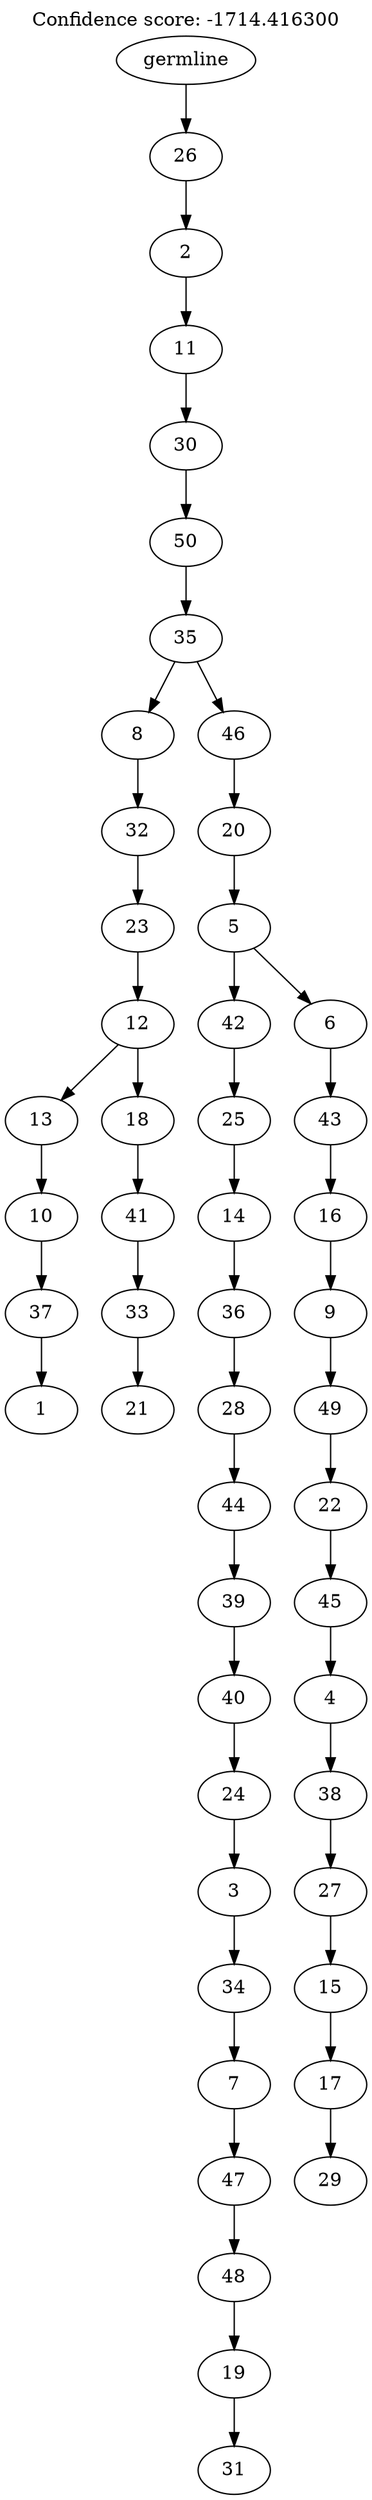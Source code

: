 digraph g {
	"49" -> "50";
	"50" [label="1"];
	"48" -> "49";
	"49" [label="37"];
	"47" -> "48";
	"48" [label="10"];
	"45" -> "46";
	"46" [label="21"];
	"44" -> "45";
	"45" [label="33"];
	"43" -> "44";
	"44" [label="41"];
	"42" -> "43";
	"43" [label="18"];
	"42" -> "47";
	"47" [label="13"];
	"41" -> "42";
	"42" [label="12"];
	"40" -> "41";
	"41" [label="23"];
	"39" -> "40";
	"40" [label="32"];
	"37" -> "38";
	"38" [label="31"];
	"36" -> "37";
	"37" [label="19"];
	"35" -> "36";
	"36" [label="48"];
	"34" -> "35";
	"35" [label="47"];
	"33" -> "34";
	"34" [label="7"];
	"32" -> "33";
	"33" [label="34"];
	"31" -> "32";
	"32" [label="3"];
	"30" -> "31";
	"31" [label="24"];
	"29" -> "30";
	"30" [label="40"];
	"28" -> "29";
	"29" [label="39"];
	"27" -> "28";
	"28" [label="44"];
	"26" -> "27";
	"27" [label="28"];
	"25" -> "26";
	"26" [label="36"];
	"24" -> "25";
	"25" [label="14"];
	"23" -> "24";
	"24" [label="25"];
	"21" -> "22";
	"22" [label="29"];
	"20" -> "21";
	"21" [label="17"];
	"19" -> "20";
	"20" [label="15"];
	"18" -> "19";
	"19" [label="27"];
	"17" -> "18";
	"18" [label="38"];
	"16" -> "17";
	"17" [label="4"];
	"15" -> "16";
	"16" [label="45"];
	"14" -> "15";
	"15" [label="22"];
	"13" -> "14";
	"14" [label="49"];
	"12" -> "13";
	"13" [label="9"];
	"11" -> "12";
	"12" [label="16"];
	"10" -> "11";
	"11" [label="43"];
	"9" -> "10";
	"10" [label="6"];
	"9" -> "23";
	"23" [label="42"];
	"8" -> "9";
	"9" [label="5"];
	"7" -> "8";
	"8" [label="20"];
	"6" -> "7";
	"7" [label="46"];
	"6" -> "39";
	"39" [label="8"];
	"5" -> "6";
	"6" [label="35"];
	"4" -> "5";
	"5" [label="50"];
	"3" -> "4";
	"4" [label="30"];
	"2" -> "3";
	"3" [label="11"];
	"1" -> "2";
	"2" [label="2"];
	"0" -> "1";
	"1" [label="26"];
	"0" [label="germline"];
	labelloc="t";
	label="Confidence score: -1714.416300";
}
